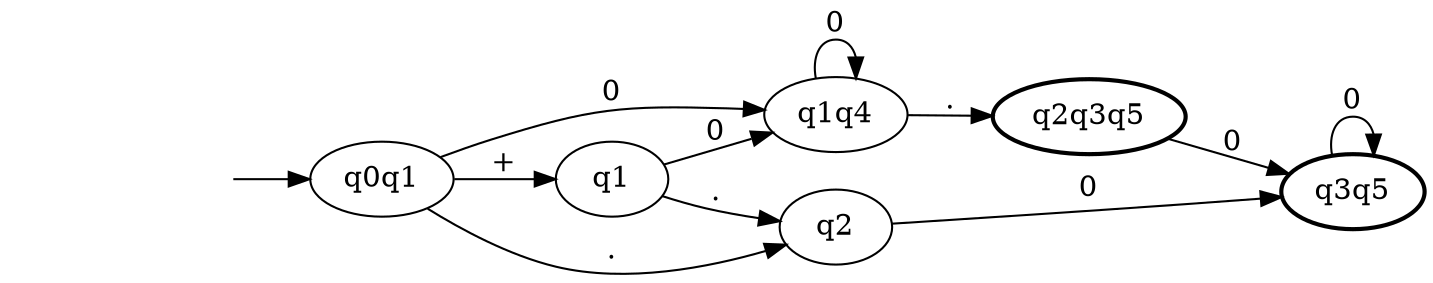digraph new_afd  { rankdir=LR;
	_invisible [style="invis"];
	q0q1;
	q1;
	q1q4;
	q2;
	q2q3q5 [penwidth="2"];
	q3q5 [penwidth="2"];
	_invisible -> q0q1 ;
	q0q1 -> q1 [label="+"];
	q0q1 -> q1q4 [label="0"];
	q0q1 -> q2 [label="."];
	q1 -> q1q4 [label="0"];
	q1 -> q2 [label="."];
	q1q4 -> q1q4 [label="0"];
	q1q4 -> q2q3q5 [label="."];
	q2 -> q3q5 [label="0"];
	q2q3q5 -> q3q5 [label="0"];
	q3q5 -> q3q5 [label="0"];
}